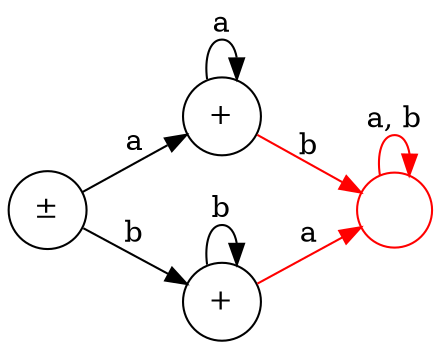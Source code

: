 digraph {
    rankdir = LR;
    node [shape = circle;];
    
    0 [label = "±";];
    1 [label = "+";];
    2 [label = "+";];
    3 [label = " ";color = "red";];
    
    0 -> 1 [label = "a";];
    0 -> 2 [label = "b";];
    1 -> 1 [label = "a";];
    2 -> 2 [label = "b";];
    1 -> 3 [label = "b"; color = "red";];
    2 -> 3 [label = "a"; color = "red";];
    3 -> 3 [label = "a, b"; color = "red";];
}